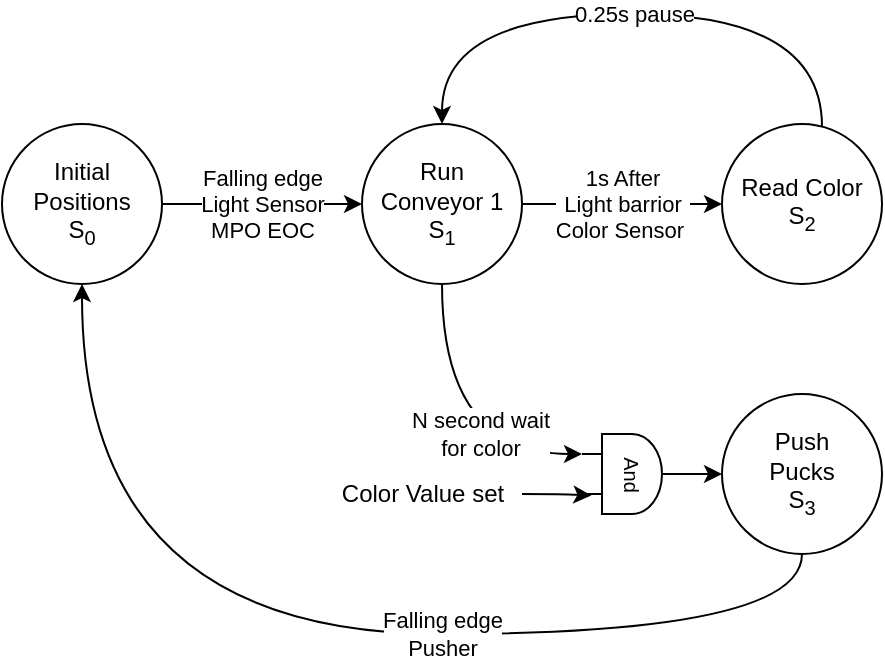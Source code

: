 <mxfile compressed="false" version="16.5.1" type="device">
  <diagram id="is69iQopaGMd0QR7psZ8" name="Page-1">
    <mxGraphModel dx="447" dy="695" grid="1" gridSize="10" guides="1" tooltips="1" connect="1" arrows="1" fold="1" page="1" pageScale="1" pageWidth="1100" pageHeight="850" background="none" math="0" shadow="0">
      <root>
        <mxCell id="0" />
        <mxCell id="1" parent="0" />
        <mxCell id="zIzs_52AWs5d8kS3GX2R-2" value="Falling edge&lt;br&gt;Light Sensor&lt;br&gt;MPO EOC" style="edgeStyle=orthogonalEdgeStyle;curved=1;rounded=0;orthogonalLoop=1;jettySize=auto;html=1;" edge="1" parent="1" source="c7QWI__lu-sEi3-24Plo-66" target="zIzs_52AWs5d8kS3GX2R-1">
          <mxGeometry relative="1" as="geometry" />
        </mxCell>
        <mxCell id="c7QWI__lu-sEi3-24Plo-66" value="Initial&lt;br&gt;Positions&lt;br&gt;S&lt;sub&gt;0&lt;/sub&gt;" style="ellipse;whiteSpace=wrap;html=1;aspect=fixed;rotation=0;" parent="1" vertex="1">
          <mxGeometry y="385" width="80" height="80" as="geometry" />
        </mxCell>
        <mxCell id="zIzs_52AWs5d8kS3GX2R-4" value="1s After&lt;br&gt;Light barrior&lt;br&gt;Color Sensor&amp;nbsp;" style="edgeStyle=orthogonalEdgeStyle;curved=1;rounded=0;orthogonalLoop=1;jettySize=auto;html=1;" edge="1" parent="1" source="zIzs_52AWs5d8kS3GX2R-1" target="zIzs_52AWs5d8kS3GX2R-3">
          <mxGeometry relative="1" as="geometry" />
        </mxCell>
        <mxCell id="zIzs_52AWs5d8kS3GX2R-1" value="Run &lt;br&gt;Conveyor 1&lt;br&gt;S&lt;sub&gt;1&lt;/sub&gt;&lt;br&gt;" style="ellipse;whiteSpace=wrap;html=1;aspect=fixed;rotation=0;" vertex="1" parent="1">
          <mxGeometry x="180" y="385" width="80" height="80" as="geometry" />
        </mxCell>
        <mxCell id="zIzs_52AWs5d8kS3GX2R-6" value="0.25s pause" style="edgeStyle=orthogonalEdgeStyle;curved=1;rounded=0;orthogonalLoop=1;jettySize=auto;html=1;entryX=0.5;entryY=0;entryDx=0;entryDy=0;" edge="1" parent="1" source="zIzs_52AWs5d8kS3GX2R-3" target="zIzs_52AWs5d8kS3GX2R-1">
          <mxGeometry relative="1" as="geometry">
            <mxPoint x="540" y="425" as="targetPoint" />
            <Array as="points">
              <mxPoint x="410" y="330" />
              <mxPoint x="220" y="330" />
            </Array>
          </mxGeometry>
        </mxCell>
        <mxCell id="zIzs_52AWs5d8kS3GX2R-3" value="Read Color&lt;br&gt;S&lt;sub&gt;2&lt;br&gt;&lt;/sub&gt;" style="ellipse;whiteSpace=wrap;html=1;aspect=fixed;rotation=0;" vertex="1" parent="1">
          <mxGeometry x="360" y="385" width="80" height="80" as="geometry" />
        </mxCell>
        <mxCell id="zIzs_52AWs5d8kS3GX2R-7" value="N second wait&lt;br&gt;for color" style="edgeStyle=orthogonalEdgeStyle;curved=1;rounded=0;orthogonalLoop=1;jettySize=auto;html=1;entryX=0;entryY=0.25;entryDx=0;entryDy=0;entryPerimeter=0;exitX=0.5;exitY=1;exitDx=0;exitDy=0;" edge="1" parent="1" source="zIzs_52AWs5d8kS3GX2R-1" target="zIzs_52AWs5d8kS3GX2R-13">
          <mxGeometry x="0.333" y="10" relative="1" as="geometry">
            <mxPoint x="340" y="560" as="targetPoint" />
            <mxPoint x="120" y="510" as="sourcePoint" />
            <Array as="points">
              <mxPoint x="220" y="550" />
            </Array>
            <mxPoint as="offset" />
          </mxGeometry>
        </mxCell>
        <mxCell id="zIzs_52AWs5d8kS3GX2R-19" value="Falling edge&lt;br&gt;Pusher" style="edgeStyle=orthogonalEdgeStyle;curved=1;rounded=0;orthogonalLoop=1;jettySize=auto;html=1;entryX=0.5;entryY=1;entryDx=0;entryDy=0;" edge="1" parent="1" source="zIzs_52AWs5d8kS3GX2R-8" target="c7QWI__lu-sEi3-24Plo-66">
          <mxGeometry x="-0.235" relative="1" as="geometry">
            <mxPoint x="40" y="470" as="targetPoint" />
            <Array as="points">
              <mxPoint x="400" y="640" />
              <mxPoint x="40" y="640" />
            </Array>
            <mxPoint as="offset" />
          </mxGeometry>
        </mxCell>
        <mxCell id="zIzs_52AWs5d8kS3GX2R-8" value="Push&lt;br&gt;Pucks&lt;br&gt;S&lt;sub&gt;3&lt;/sub&gt;" style="ellipse;whiteSpace=wrap;html=1;aspect=fixed;rotation=0;" vertex="1" parent="1">
          <mxGeometry x="360" y="520" width="80" height="80" as="geometry" />
        </mxCell>
        <mxCell id="zIzs_52AWs5d8kS3GX2R-12" value="" style="group" vertex="1" connectable="0" parent="1">
          <mxGeometry x="290" y="540" width="50" height="40" as="geometry" />
        </mxCell>
        <mxCell id="zIzs_52AWs5d8kS3GX2R-13" value="" style="verticalLabelPosition=bottom;shadow=0;dashed=0;align=center;html=1;verticalAlign=top;shape=mxgraph.electrical.logic_gates.logic_gate;operation=and;fontSize=10;numInputs=2;negating=0;noLabel=0;labelPadding=0;container=0;allowArrows=1;snapToPoint=0;fixDash=0;" vertex="1" parent="zIzs_52AWs5d8kS3GX2R-12">
          <mxGeometry width="50" height="40" as="geometry" />
        </mxCell>
        <mxCell id="zIzs_52AWs5d8kS3GX2R-14" value="And" style="text;html=1;resizable=0;autosize=1;align=center;verticalAlign=middle;points=[];fillColor=none;strokeColor=none;rounded=0;fontSize=10;rotation=90;" vertex="1" parent="zIzs_52AWs5d8kS3GX2R-12">
          <mxGeometry x="10" y="10" width="30" height="20" as="geometry" />
        </mxCell>
        <mxCell id="zIzs_52AWs5d8kS3GX2R-16" style="edgeStyle=orthogonalEdgeStyle;curved=1;rounded=0;orthogonalLoop=1;jettySize=auto;html=1;entryX=0;entryY=0.5;entryDx=0;entryDy=0;" edge="1" parent="1" target="zIzs_52AWs5d8kS3GX2R-8">
          <mxGeometry relative="1" as="geometry">
            <mxPoint x="330" y="560" as="sourcePoint" />
          </mxGeometry>
        </mxCell>
        <mxCell id="zIzs_52AWs5d8kS3GX2R-18" style="edgeStyle=orthogonalEdgeStyle;curved=1;rounded=0;orthogonalLoop=1;jettySize=auto;html=1;entryX=0.094;entryY=0.768;entryDx=0;entryDy=0;entryPerimeter=0;" edge="1" parent="1" source="zIzs_52AWs5d8kS3GX2R-17" target="zIzs_52AWs5d8kS3GX2R-13">
          <mxGeometry relative="1" as="geometry" />
        </mxCell>
        <mxCell id="zIzs_52AWs5d8kS3GX2R-17" value="Color Value set" style="text;html=1;align=center;verticalAlign=middle;resizable=0;points=[];autosize=1;strokeColor=none;fillColor=none;" vertex="1" parent="1">
          <mxGeometry x="160" y="560" width="100" height="20" as="geometry" />
        </mxCell>
      </root>
    </mxGraphModel>
  </diagram>
</mxfile>
